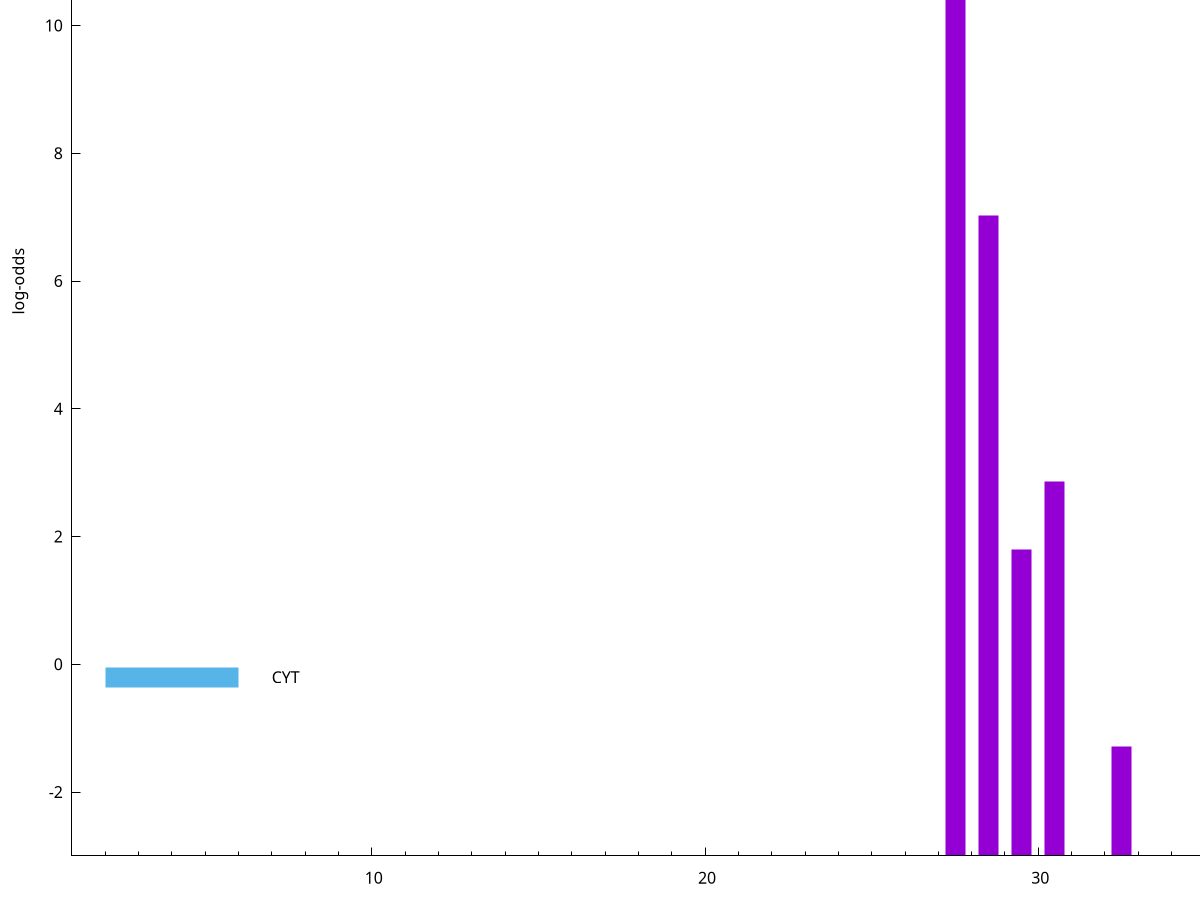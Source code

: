 set title "LipoP predictions for SRR4017925.gff"
set size 2., 1.4
set xrange [1:70] 
set mxtics 10
set yrange [-3:15]
set y2range [0:18]
set ylabel "log-odds"
set term postscript eps color solid "Helvetica" 30
set output "SRR4017925.gff17.eps"
set arrow from 2,13.3739 to 6,13.3739 nohead lt 1 lw 20
set label "SpI" at 7,13.3739
set arrow from 2,-0.200913 to 6,-0.200913 nohead lt 3 lw 20
set label "CYT" at 7,-0.200913
set arrow from 2,13.3739 to 6,13.3739 nohead lt 1 lw 20
set label "SpI" at 7,13.3739
# NOTE: The scores below are the log-odds scores with the threshold
# NOTE: subtracted (a hack to make gnuplot make the histogram all
# NOTE: look nice).
plot "-" axes x1y2 title "" with impulses lt 1 lw 20
27.500000 16.354500
28.500000 10.022060
30.500000 5.860690
29.500000 4.797540
32.500000 1.713920
37.500000 0.389460
36.500000 0.388160
e
exit
